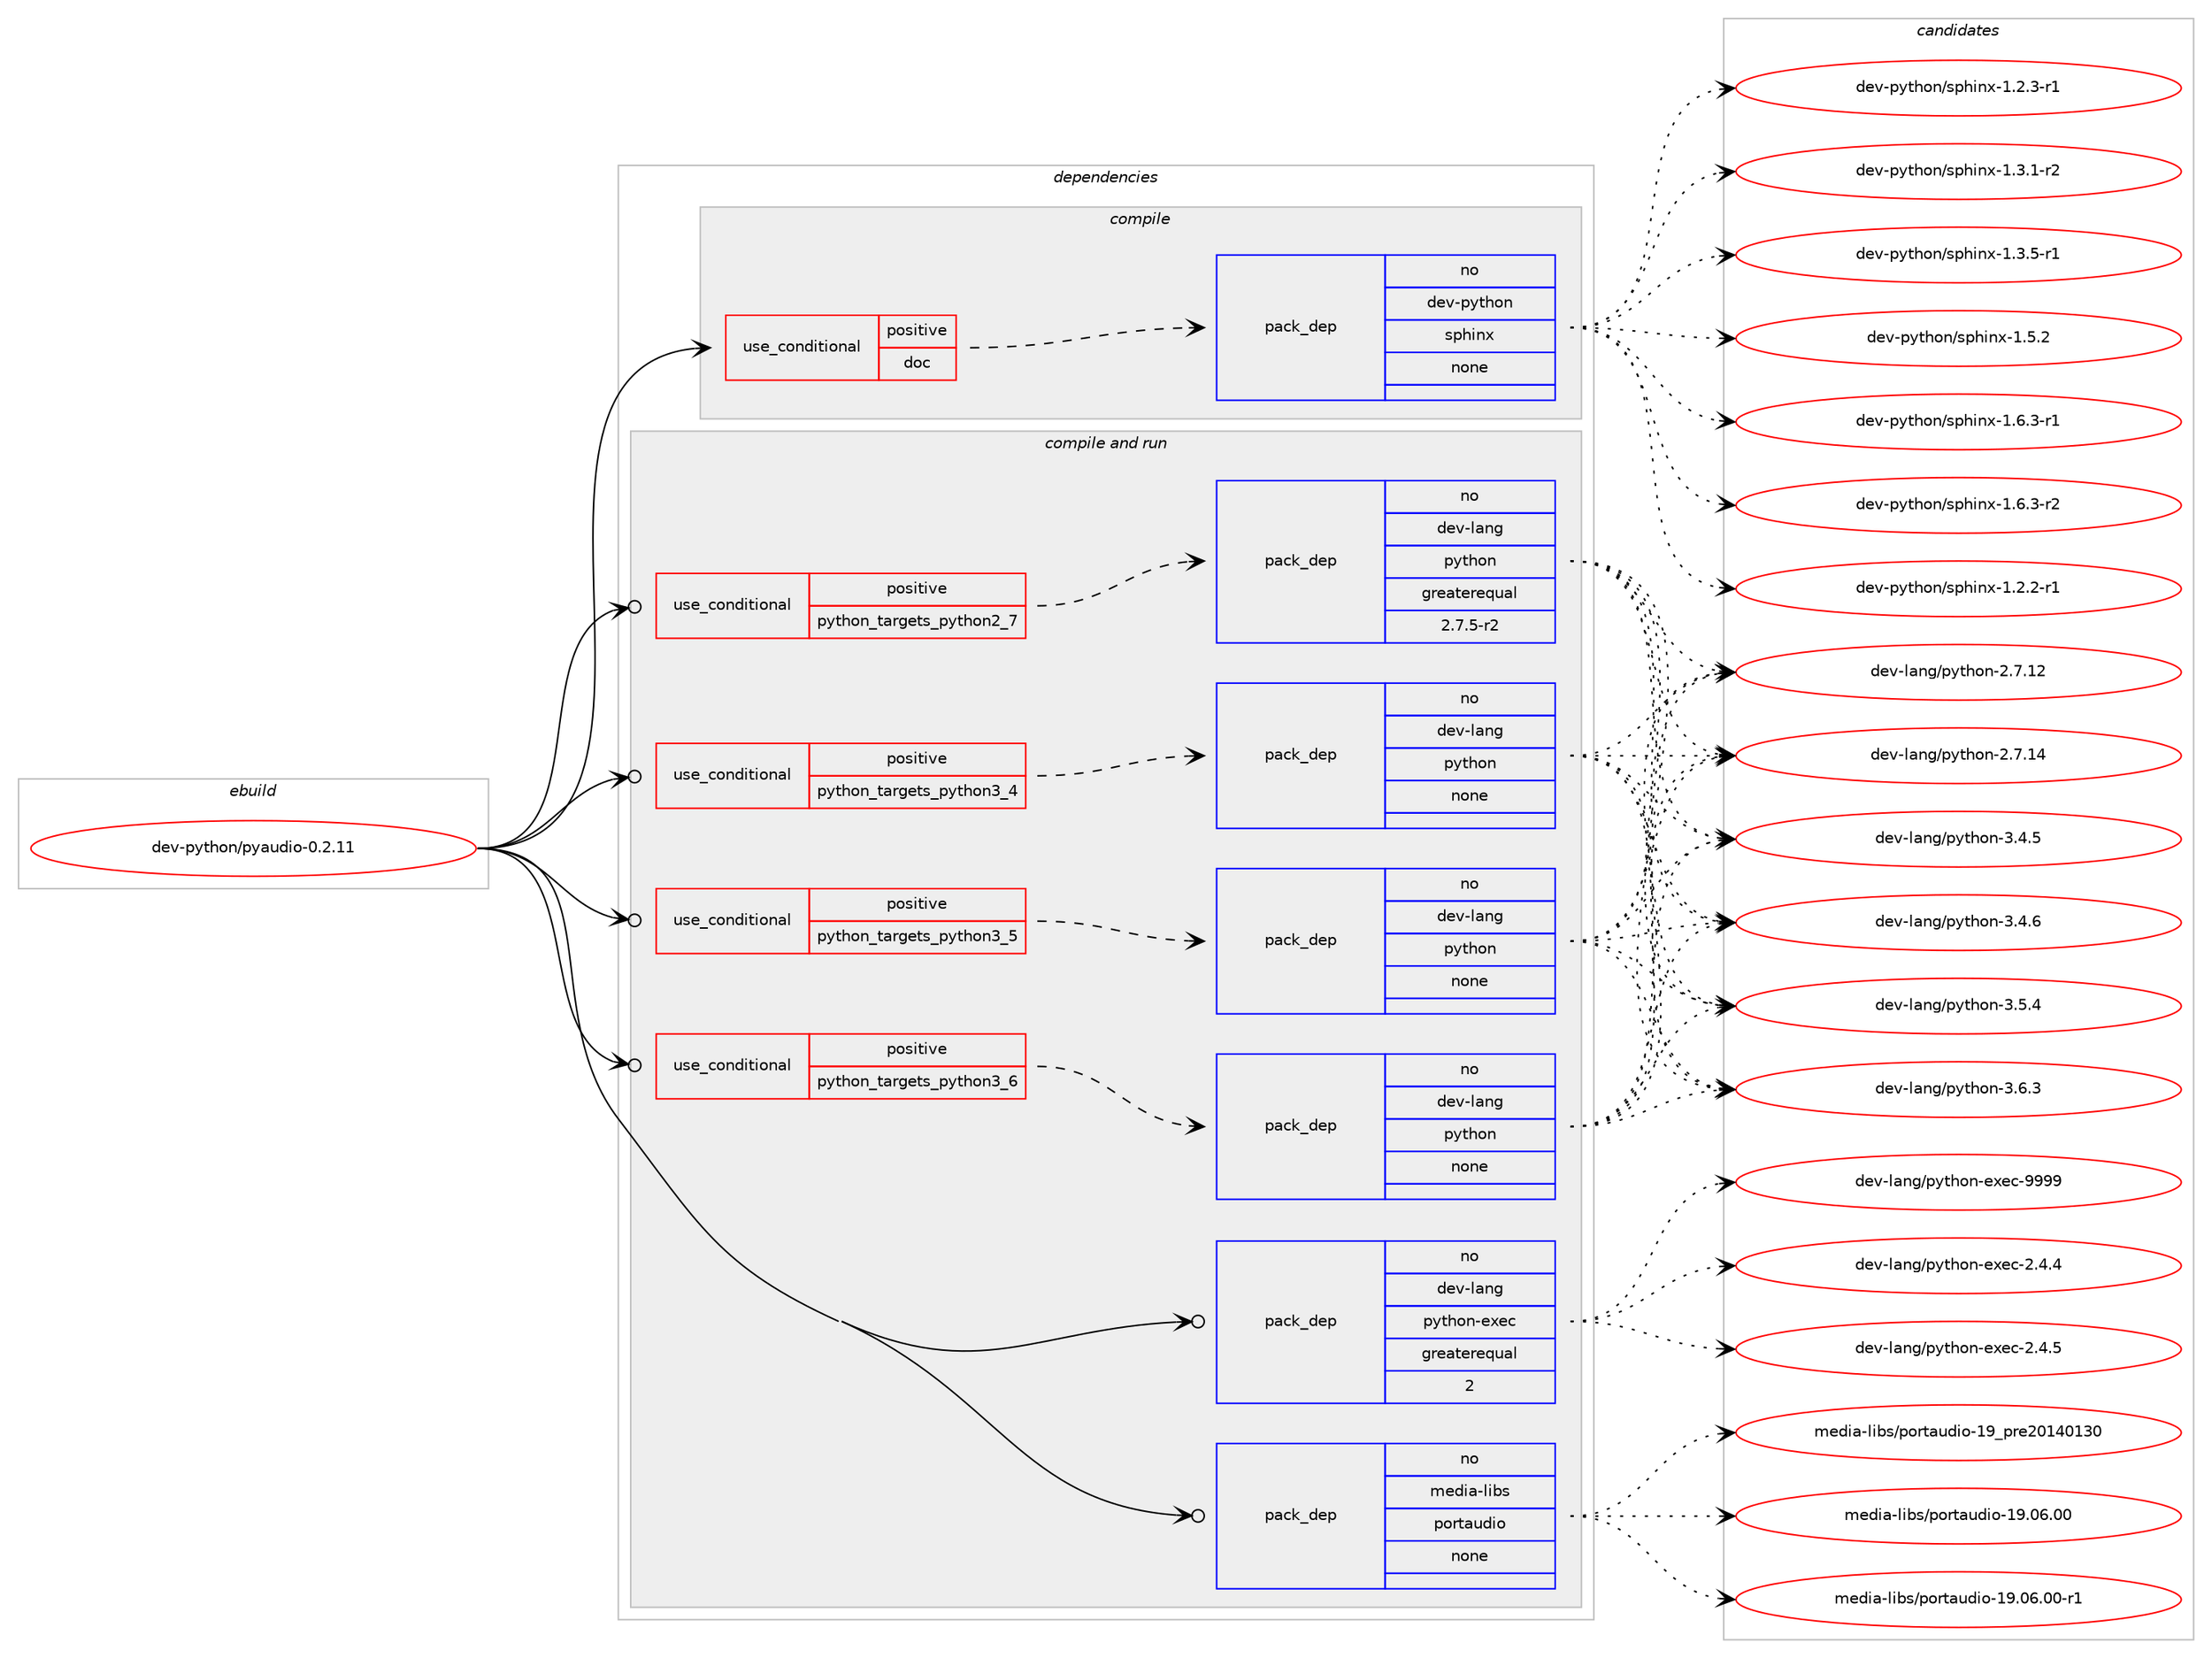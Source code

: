 digraph prolog {

# *************
# Graph options
# *************

newrank=true;
concentrate=true;
compound=true;
graph [rankdir=LR,fontname=Helvetica,fontsize=10,ranksep=1.5];#, ranksep=2.5, nodesep=0.2];
edge  [arrowhead=vee];
node  [fontname=Helvetica,fontsize=10];

# **********
# The ebuild
# **********

subgraph cluster_leftcol {
color=gray;
rank=same;
label=<<i>ebuild</i>>;
id [label="dev-python/pyaudio-0.2.11", color=red, width=4, href="../dev-python/pyaudio-0.2.11.svg"];
}

# ****************
# The dependencies
# ****************

subgraph cluster_midcol {
color=gray;
label=<<i>dependencies</i>>;
subgraph cluster_compile {
fillcolor="#eeeeee";
style=filled;
label=<<i>compile</i>>;
subgraph cond37930 {
dependency174931 [label=<<TABLE BORDER="0" CELLBORDER="1" CELLSPACING="0" CELLPADDING="4"><TR><TD ROWSPAN="3" CELLPADDING="10">use_conditional</TD></TR><TR><TD>positive</TD></TR><TR><TD>doc</TD></TR></TABLE>>, shape=none, color=red];
subgraph pack133092 {
dependency174932 [label=<<TABLE BORDER="0" CELLBORDER="1" CELLSPACING="0" CELLPADDING="4" WIDTH="220"><TR><TD ROWSPAN="6" CELLPADDING="30">pack_dep</TD></TR><TR><TD WIDTH="110">no</TD></TR><TR><TD>dev-python</TD></TR><TR><TD>sphinx</TD></TR><TR><TD>none</TD></TR><TR><TD></TD></TR></TABLE>>, shape=none, color=blue];
}
dependency174931:e -> dependency174932:w [weight=20,style="dashed",arrowhead="vee"];
}
id:e -> dependency174931:w [weight=20,style="solid",arrowhead="vee"];
}
subgraph cluster_compileandrun {
fillcolor="#eeeeee";
style=filled;
label=<<i>compile and run</i>>;
subgraph cond37931 {
dependency174933 [label=<<TABLE BORDER="0" CELLBORDER="1" CELLSPACING="0" CELLPADDING="4"><TR><TD ROWSPAN="3" CELLPADDING="10">use_conditional</TD></TR><TR><TD>positive</TD></TR><TR><TD>python_targets_python2_7</TD></TR></TABLE>>, shape=none, color=red];
subgraph pack133093 {
dependency174934 [label=<<TABLE BORDER="0" CELLBORDER="1" CELLSPACING="0" CELLPADDING="4" WIDTH="220"><TR><TD ROWSPAN="6" CELLPADDING="30">pack_dep</TD></TR><TR><TD WIDTH="110">no</TD></TR><TR><TD>dev-lang</TD></TR><TR><TD>python</TD></TR><TR><TD>greaterequal</TD></TR><TR><TD>2.7.5-r2</TD></TR></TABLE>>, shape=none, color=blue];
}
dependency174933:e -> dependency174934:w [weight=20,style="dashed",arrowhead="vee"];
}
id:e -> dependency174933:w [weight=20,style="solid",arrowhead="odotvee"];
subgraph cond37932 {
dependency174935 [label=<<TABLE BORDER="0" CELLBORDER="1" CELLSPACING="0" CELLPADDING="4"><TR><TD ROWSPAN="3" CELLPADDING="10">use_conditional</TD></TR><TR><TD>positive</TD></TR><TR><TD>python_targets_python3_4</TD></TR></TABLE>>, shape=none, color=red];
subgraph pack133094 {
dependency174936 [label=<<TABLE BORDER="0" CELLBORDER="1" CELLSPACING="0" CELLPADDING="4" WIDTH="220"><TR><TD ROWSPAN="6" CELLPADDING="30">pack_dep</TD></TR><TR><TD WIDTH="110">no</TD></TR><TR><TD>dev-lang</TD></TR><TR><TD>python</TD></TR><TR><TD>none</TD></TR><TR><TD></TD></TR></TABLE>>, shape=none, color=blue];
}
dependency174935:e -> dependency174936:w [weight=20,style="dashed",arrowhead="vee"];
}
id:e -> dependency174935:w [weight=20,style="solid",arrowhead="odotvee"];
subgraph cond37933 {
dependency174937 [label=<<TABLE BORDER="0" CELLBORDER="1" CELLSPACING="0" CELLPADDING="4"><TR><TD ROWSPAN="3" CELLPADDING="10">use_conditional</TD></TR><TR><TD>positive</TD></TR><TR><TD>python_targets_python3_5</TD></TR></TABLE>>, shape=none, color=red];
subgraph pack133095 {
dependency174938 [label=<<TABLE BORDER="0" CELLBORDER="1" CELLSPACING="0" CELLPADDING="4" WIDTH="220"><TR><TD ROWSPAN="6" CELLPADDING="30">pack_dep</TD></TR><TR><TD WIDTH="110">no</TD></TR><TR><TD>dev-lang</TD></TR><TR><TD>python</TD></TR><TR><TD>none</TD></TR><TR><TD></TD></TR></TABLE>>, shape=none, color=blue];
}
dependency174937:e -> dependency174938:w [weight=20,style="dashed",arrowhead="vee"];
}
id:e -> dependency174937:w [weight=20,style="solid",arrowhead="odotvee"];
subgraph cond37934 {
dependency174939 [label=<<TABLE BORDER="0" CELLBORDER="1" CELLSPACING="0" CELLPADDING="4"><TR><TD ROWSPAN="3" CELLPADDING="10">use_conditional</TD></TR><TR><TD>positive</TD></TR><TR><TD>python_targets_python3_6</TD></TR></TABLE>>, shape=none, color=red];
subgraph pack133096 {
dependency174940 [label=<<TABLE BORDER="0" CELLBORDER="1" CELLSPACING="0" CELLPADDING="4" WIDTH="220"><TR><TD ROWSPAN="6" CELLPADDING="30">pack_dep</TD></TR><TR><TD WIDTH="110">no</TD></TR><TR><TD>dev-lang</TD></TR><TR><TD>python</TD></TR><TR><TD>none</TD></TR><TR><TD></TD></TR></TABLE>>, shape=none, color=blue];
}
dependency174939:e -> dependency174940:w [weight=20,style="dashed",arrowhead="vee"];
}
id:e -> dependency174939:w [weight=20,style="solid",arrowhead="odotvee"];
subgraph pack133097 {
dependency174941 [label=<<TABLE BORDER="0" CELLBORDER="1" CELLSPACING="0" CELLPADDING="4" WIDTH="220"><TR><TD ROWSPAN="6" CELLPADDING="30">pack_dep</TD></TR><TR><TD WIDTH="110">no</TD></TR><TR><TD>dev-lang</TD></TR><TR><TD>python-exec</TD></TR><TR><TD>greaterequal</TD></TR><TR><TD>2</TD></TR></TABLE>>, shape=none, color=blue];
}
id:e -> dependency174941:w [weight=20,style="solid",arrowhead="odotvee"];
subgraph pack133098 {
dependency174942 [label=<<TABLE BORDER="0" CELLBORDER="1" CELLSPACING="0" CELLPADDING="4" WIDTH="220"><TR><TD ROWSPAN="6" CELLPADDING="30">pack_dep</TD></TR><TR><TD WIDTH="110">no</TD></TR><TR><TD>media-libs</TD></TR><TR><TD>portaudio</TD></TR><TR><TD>none</TD></TR><TR><TD></TD></TR></TABLE>>, shape=none, color=blue];
}
id:e -> dependency174942:w [weight=20,style="solid",arrowhead="odotvee"];
}
subgraph cluster_run {
fillcolor="#eeeeee";
style=filled;
label=<<i>run</i>>;
}
}

# **************
# The candidates
# **************

subgraph cluster_choices {
rank=same;
color=gray;
label=<<i>candidates</i>>;

subgraph choice133092 {
color=black;
nodesep=1;
choice10010111845112121116104111110471151121041051101204549465046504511449 [label="dev-python/sphinx-1.2.2-r1", color=red, width=4,href="../dev-python/sphinx-1.2.2-r1.svg"];
choice10010111845112121116104111110471151121041051101204549465046514511449 [label="dev-python/sphinx-1.2.3-r1", color=red, width=4,href="../dev-python/sphinx-1.2.3-r1.svg"];
choice10010111845112121116104111110471151121041051101204549465146494511450 [label="dev-python/sphinx-1.3.1-r2", color=red, width=4,href="../dev-python/sphinx-1.3.1-r2.svg"];
choice10010111845112121116104111110471151121041051101204549465146534511449 [label="dev-python/sphinx-1.3.5-r1", color=red, width=4,href="../dev-python/sphinx-1.3.5-r1.svg"];
choice1001011184511212111610411111047115112104105110120454946534650 [label="dev-python/sphinx-1.5.2", color=red, width=4,href="../dev-python/sphinx-1.5.2.svg"];
choice10010111845112121116104111110471151121041051101204549465446514511449 [label="dev-python/sphinx-1.6.3-r1", color=red, width=4,href="../dev-python/sphinx-1.6.3-r1.svg"];
choice10010111845112121116104111110471151121041051101204549465446514511450 [label="dev-python/sphinx-1.6.3-r2", color=red, width=4,href="../dev-python/sphinx-1.6.3-r2.svg"];
dependency174932:e -> choice10010111845112121116104111110471151121041051101204549465046504511449:w [style=dotted,weight="100"];
dependency174932:e -> choice10010111845112121116104111110471151121041051101204549465046514511449:w [style=dotted,weight="100"];
dependency174932:e -> choice10010111845112121116104111110471151121041051101204549465146494511450:w [style=dotted,weight="100"];
dependency174932:e -> choice10010111845112121116104111110471151121041051101204549465146534511449:w [style=dotted,weight="100"];
dependency174932:e -> choice1001011184511212111610411111047115112104105110120454946534650:w [style=dotted,weight="100"];
dependency174932:e -> choice10010111845112121116104111110471151121041051101204549465446514511449:w [style=dotted,weight="100"];
dependency174932:e -> choice10010111845112121116104111110471151121041051101204549465446514511450:w [style=dotted,weight="100"];
}
subgraph choice133093 {
color=black;
nodesep=1;
choice10010111845108971101034711212111610411111045504655464950 [label="dev-lang/python-2.7.12", color=red, width=4,href="../dev-lang/python-2.7.12.svg"];
choice10010111845108971101034711212111610411111045504655464952 [label="dev-lang/python-2.7.14", color=red, width=4,href="../dev-lang/python-2.7.14.svg"];
choice100101118451089711010347112121116104111110455146524653 [label="dev-lang/python-3.4.5", color=red, width=4,href="../dev-lang/python-3.4.5.svg"];
choice100101118451089711010347112121116104111110455146524654 [label="dev-lang/python-3.4.6", color=red, width=4,href="../dev-lang/python-3.4.6.svg"];
choice100101118451089711010347112121116104111110455146534652 [label="dev-lang/python-3.5.4", color=red, width=4,href="../dev-lang/python-3.5.4.svg"];
choice100101118451089711010347112121116104111110455146544651 [label="dev-lang/python-3.6.3", color=red, width=4,href="../dev-lang/python-3.6.3.svg"];
dependency174934:e -> choice10010111845108971101034711212111610411111045504655464950:w [style=dotted,weight="100"];
dependency174934:e -> choice10010111845108971101034711212111610411111045504655464952:w [style=dotted,weight="100"];
dependency174934:e -> choice100101118451089711010347112121116104111110455146524653:w [style=dotted,weight="100"];
dependency174934:e -> choice100101118451089711010347112121116104111110455146524654:w [style=dotted,weight="100"];
dependency174934:e -> choice100101118451089711010347112121116104111110455146534652:w [style=dotted,weight="100"];
dependency174934:e -> choice100101118451089711010347112121116104111110455146544651:w [style=dotted,weight="100"];
}
subgraph choice133094 {
color=black;
nodesep=1;
choice10010111845108971101034711212111610411111045504655464950 [label="dev-lang/python-2.7.12", color=red, width=4,href="../dev-lang/python-2.7.12.svg"];
choice10010111845108971101034711212111610411111045504655464952 [label="dev-lang/python-2.7.14", color=red, width=4,href="../dev-lang/python-2.7.14.svg"];
choice100101118451089711010347112121116104111110455146524653 [label="dev-lang/python-3.4.5", color=red, width=4,href="../dev-lang/python-3.4.5.svg"];
choice100101118451089711010347112121116104111110455146524654 [label="dev-lang/python-3.4.6", color=red, width=4,href="../dev-lang/python-3.4.6.svg"];
choice100101118451089711010347112121116104111110455146534652 [label="dev-lang/python-3.5.4", color=red, width=4,href="../dev-lang/python-3.5.4.svg"];
choice100101118451089711010347112121116104111110455146544651 [label="dev-lang/python-3.6.3", color=red, width=4,href="../dev-lang/python-3.6.3.svg"];
dependency174936:e -> choice10010111845108971101034711212111610411111045504655464950:w [style=dotted,weight="100"];
dependency174936:e -> choice10010111845108971101034711212111610411111045504655464952:w [style=dotted,weight="100"];
dependency174936:e -> choice100101118451089711010347112121116104111110455146524653:w [style=dotted,weight="100"];
dependency174936:e -> choice100101118451089711010347112121116104111110455146524654:w [style=dotted,weight="100"];
dependency174936:e -> choice100101118451089711010347112121116104111110455146534652:w [style=dotted,weight="100"];
dependency174936:e -> choice100101118451089711010347112121116104111110455146544651:w [style=dotted,weight="100"];
}
subgraph choice133095 {
color=black;
nodesep=1;
choice10010111845108971101034711212111610411111045504655464950 [label="dev-lang/python-2.7.12", color=red, width=4,href="../dev-lang/python-2.7.12.svg"];
choice10010111845108971101034711212111610411111045504655464952 [label="dev-lang/python-2.7.14", color=red, width=4,href="../dev-lang/python-2.7.14.svg"];
choice100101118451089711010347112121116104111110455146524653 [label="dev-lang/python-3.4.5", color=red, width=4,href="../dev-lang/python-3.4.5.svg"];
choice100101118451089711010347112121116104111110455146524654 [label="dev-lang/python-3.4.6", color=red, width=4,href="../dev-lang/python-3.4.6.svg"];
choice100101118451089711010347112121116104111110455146534652 [label="dev-lang/python-3.5.4", color=red, width=4,href="../dev-lang/python-3.5.4.svg"];
choice100101118451089711010347112121116104111110455146544651 [label="dev-lang/python-3.6.3", color=red, width=4,href="../dev-lang/python-3.6.3.svg"];
dependency174938:e -> choice10010111845108971101034711212111610411111045504655464950:w [style=dotted,weight="100"];
dependency174938:e -> choice10010111845108971101034711212111610411111045504655464952:w [style=dotted,weight="100"];
dependency174938:e -> choice100101118451089711010347112121116104111110455146524653:w [style=dotted,weight="100"];
dependency174938:e -> choice100101118451089711010347112121116104111110455146524654:w [style=dotted,weight="100"];
dependency174938:e -> choice100101118451089711010347112121116104111110455146534652:w [style=dotted,weight="100"];
dependency174938:e -> choice100101118451089711010347112121116104111110455146544651:w [style=dotted,weight="100"];
}
subgraph choice133096 {
color=black;
nodesep=1;
choice10010111845108971101034711212111610411111045504655464950 [label="dev-lang/python-2.7.12", color=red, width=4,href="../dev-lang/python-2.7.12.svg"];
choice10010111845108971101034711212111610411111045504655464952 [label="dev-lang/python-2.7.14", color=red, width=4,href="../dev-lang/python-2.7.14.svg"];
choice100101118451089711010347112121116104111110455146524653 [label="dev-lang/python-3.4.5", color=red, width=4,href="../dev-lang/python-3.4.5.svg"];
choice100101118451089711010347112121116104111110455146524654 [label="dev-lang/python-3.4.6", color=red, width=4,href="../dev-lang/python-3.4.6.svg"];
choice100101118451089711010347112121116104111110455146534652 [label="dev-lang/python-3.5.4", color=red, width=4,href="../dev-lang/python-3.5.4.svg"];
choice100101118451089711010347112121116104111110455146544651 [label="dev-lang/python-3.6.3", color=red, width=4,href="../dev-lang/python-3.6.3.svg"];
dependency174940:e -> choice10010111845108971101034711212111610411111045504655464950:w [style=dotted,weight="100"];
dependency174940:e -> choice10010111845108971101034711212111610411111045504655464952:w [style=dotted,weight="100"];
dependency174940:e -> choice100101118451089711010347112121116104111110455146524653:w [style=dotted,weight="100"];
dependency174940:e -> choice100101118451089711010347112121116104111110455146524654:w [style=dotted,weight="100"];
dependency174940:e -> choice100101118451089711010347112121116104111110455146534652:w [style=dotted,weight="100"];
dependency174940:e -> choice100101118451089711010347112121116104111110455146544651:w [style=dotted,weight="100"];
}
subgraph choice133097 {
color=black;
nodesep=1;
choice1001011184510897110103471121211161041111104510112010199455046524652 [label="dev-lang/python-exec-2.4.4", color=red, width=4,href="../dev-lang/python-exec-2.4.4.svg"];
choice1001011184510897110103471121211161041111104510112010199455046524653 [label="dev-lang/python-exec-2.4.5", color=red, width=4,href="../dev-lang/python-exec-2.4.5.svg"];
choice10010111845108971101034711212111610411111045101120101994557575757 [label="dev-lang/python-exec-9999", color=red, width=4,href="../dev-lang/python-exec-9999.svg"];
dependency174941:e -> choice1001011184510897110103471121211161041111104510112010199455046524652:w [style=dotted,weight="100"];
dependency174941:e -> choice1001011184510897110103471121211161041111104510112010199455046524653:w [style=dotted,weight="100"];
dependency174941:e -> choice10010111845108971101034711212111610411111045101120101994557575757:w [style=dotted,weight="100"];
}
subgraph choice133098 {
color=black;
nodesep=1;
choice1091011001059745108105981154711211111411697117100105111454957464854464848 [label="media-libs/portaudio-19.06.00", color=red, width=4,href="../media-libs/portaudio-19.06.00.svg"];
choice10910110010597451081059811547112111114116971171001051114549574648544648484511449 [label="media-libs/portaudio-19.06.00-r1", color=red, width=4,href="../media-libs/portaudio-19.06.00-r1.svg"];
choice1091011001059745108105981154711211111411697117100105111454957951121141015048495248495148 [label="media-libs/portaudio-19_pre20140130", color=red, width=4,href="../media-libs/portaudio-19_pre20140130.svg"];
dependency174942:e -> choice1091011001059745108105981154711211111411697117100105111454957464854464848:w [style=dotted,weight="100"];
dependency174942:e -> choice10910110010597451081059811547112111114116971171001051114549574648544648484511449:w [style=dotted,weight="100"];
dependency174942:e -> choice1091011001059745108105981154711211111411697117100105111454957951121141015048495248495148:w [style=dotted,weight="100"];
}
}

}
